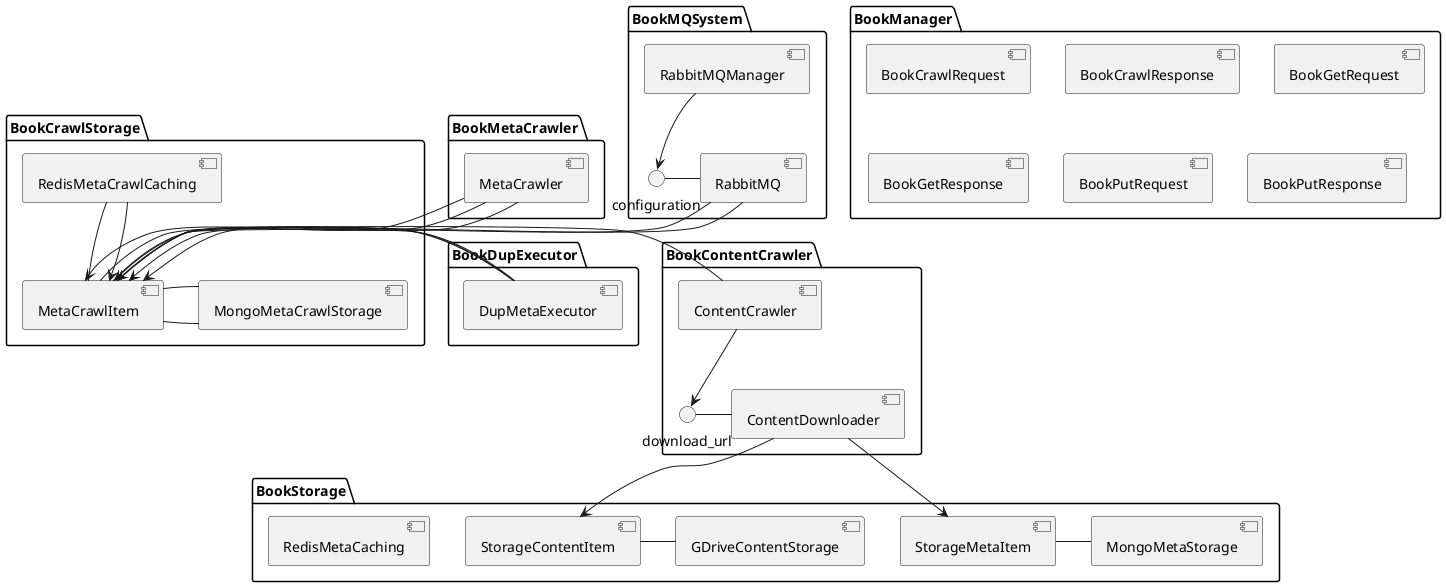 ''@startuml

package "BookMQSystem" {
    configuration - [RabbitMQ]
    [RabbitMQManager] --> configuration
}

package "BookManager" {
    [BookCrawlRequest]
    [BookCrawlResponse]
    [BookGetRequest]
    [BookGetResponse]
    [BookPutRequest]
    [BookPutResponse]
}

package "BookCrawlStorage" {
    [MetaCrawlItem]
    [MongoMetaCrawlStorage]
    [RedisMetaCrawlCaching] --> MetaCrawlItem
    MetaCrawlItem - [MongoMetaCrawlStorage]
}

package "BookStorage" {
    [StorageMetaItem]
    [StorageContentItem]
    [MongoMetaStorage]
    [RedisMetaCaching]
    [GDriveContentStorage]
}

package "BookDupExecutor" {
    MetaCrawlItem -[DupMetaExecutor]
    [DupMetaExecutor] --> MetaCrawlItem
    [RedisMetaCrawlCaching] - MetaCrawlItem
}

package "BookMetaCrawler"{
    [MetaCrawler] --> MetaCrawlItem
    MetaCrawlItem - [MongoMetaCrawlStorage]

    [MetaCrawler] --> MetaCrawlItem
    MetaCrawlItem - [RabbitMQ]

    [MetaCrawler] --> MetaCrawlItem
    MetaCrawlItem - [DupMetaExecutor]
}

package "BookContentCrawler" {
    MetaCrawlItem - [ContentCrawler]
    [RabbitMQ] --> MetaCrawlItem

    download_url - [ContentDownloader]
    [ContentCrawler] --> download_url

    [ContentDownloader] --> StorageMetaItem
    [ContentDownloader] --> StorageContentItem
    StorageMetaItem - [MongoMetaStorage]
    StorageContentItem - [GDriveContentStorage]
}

@enduml
